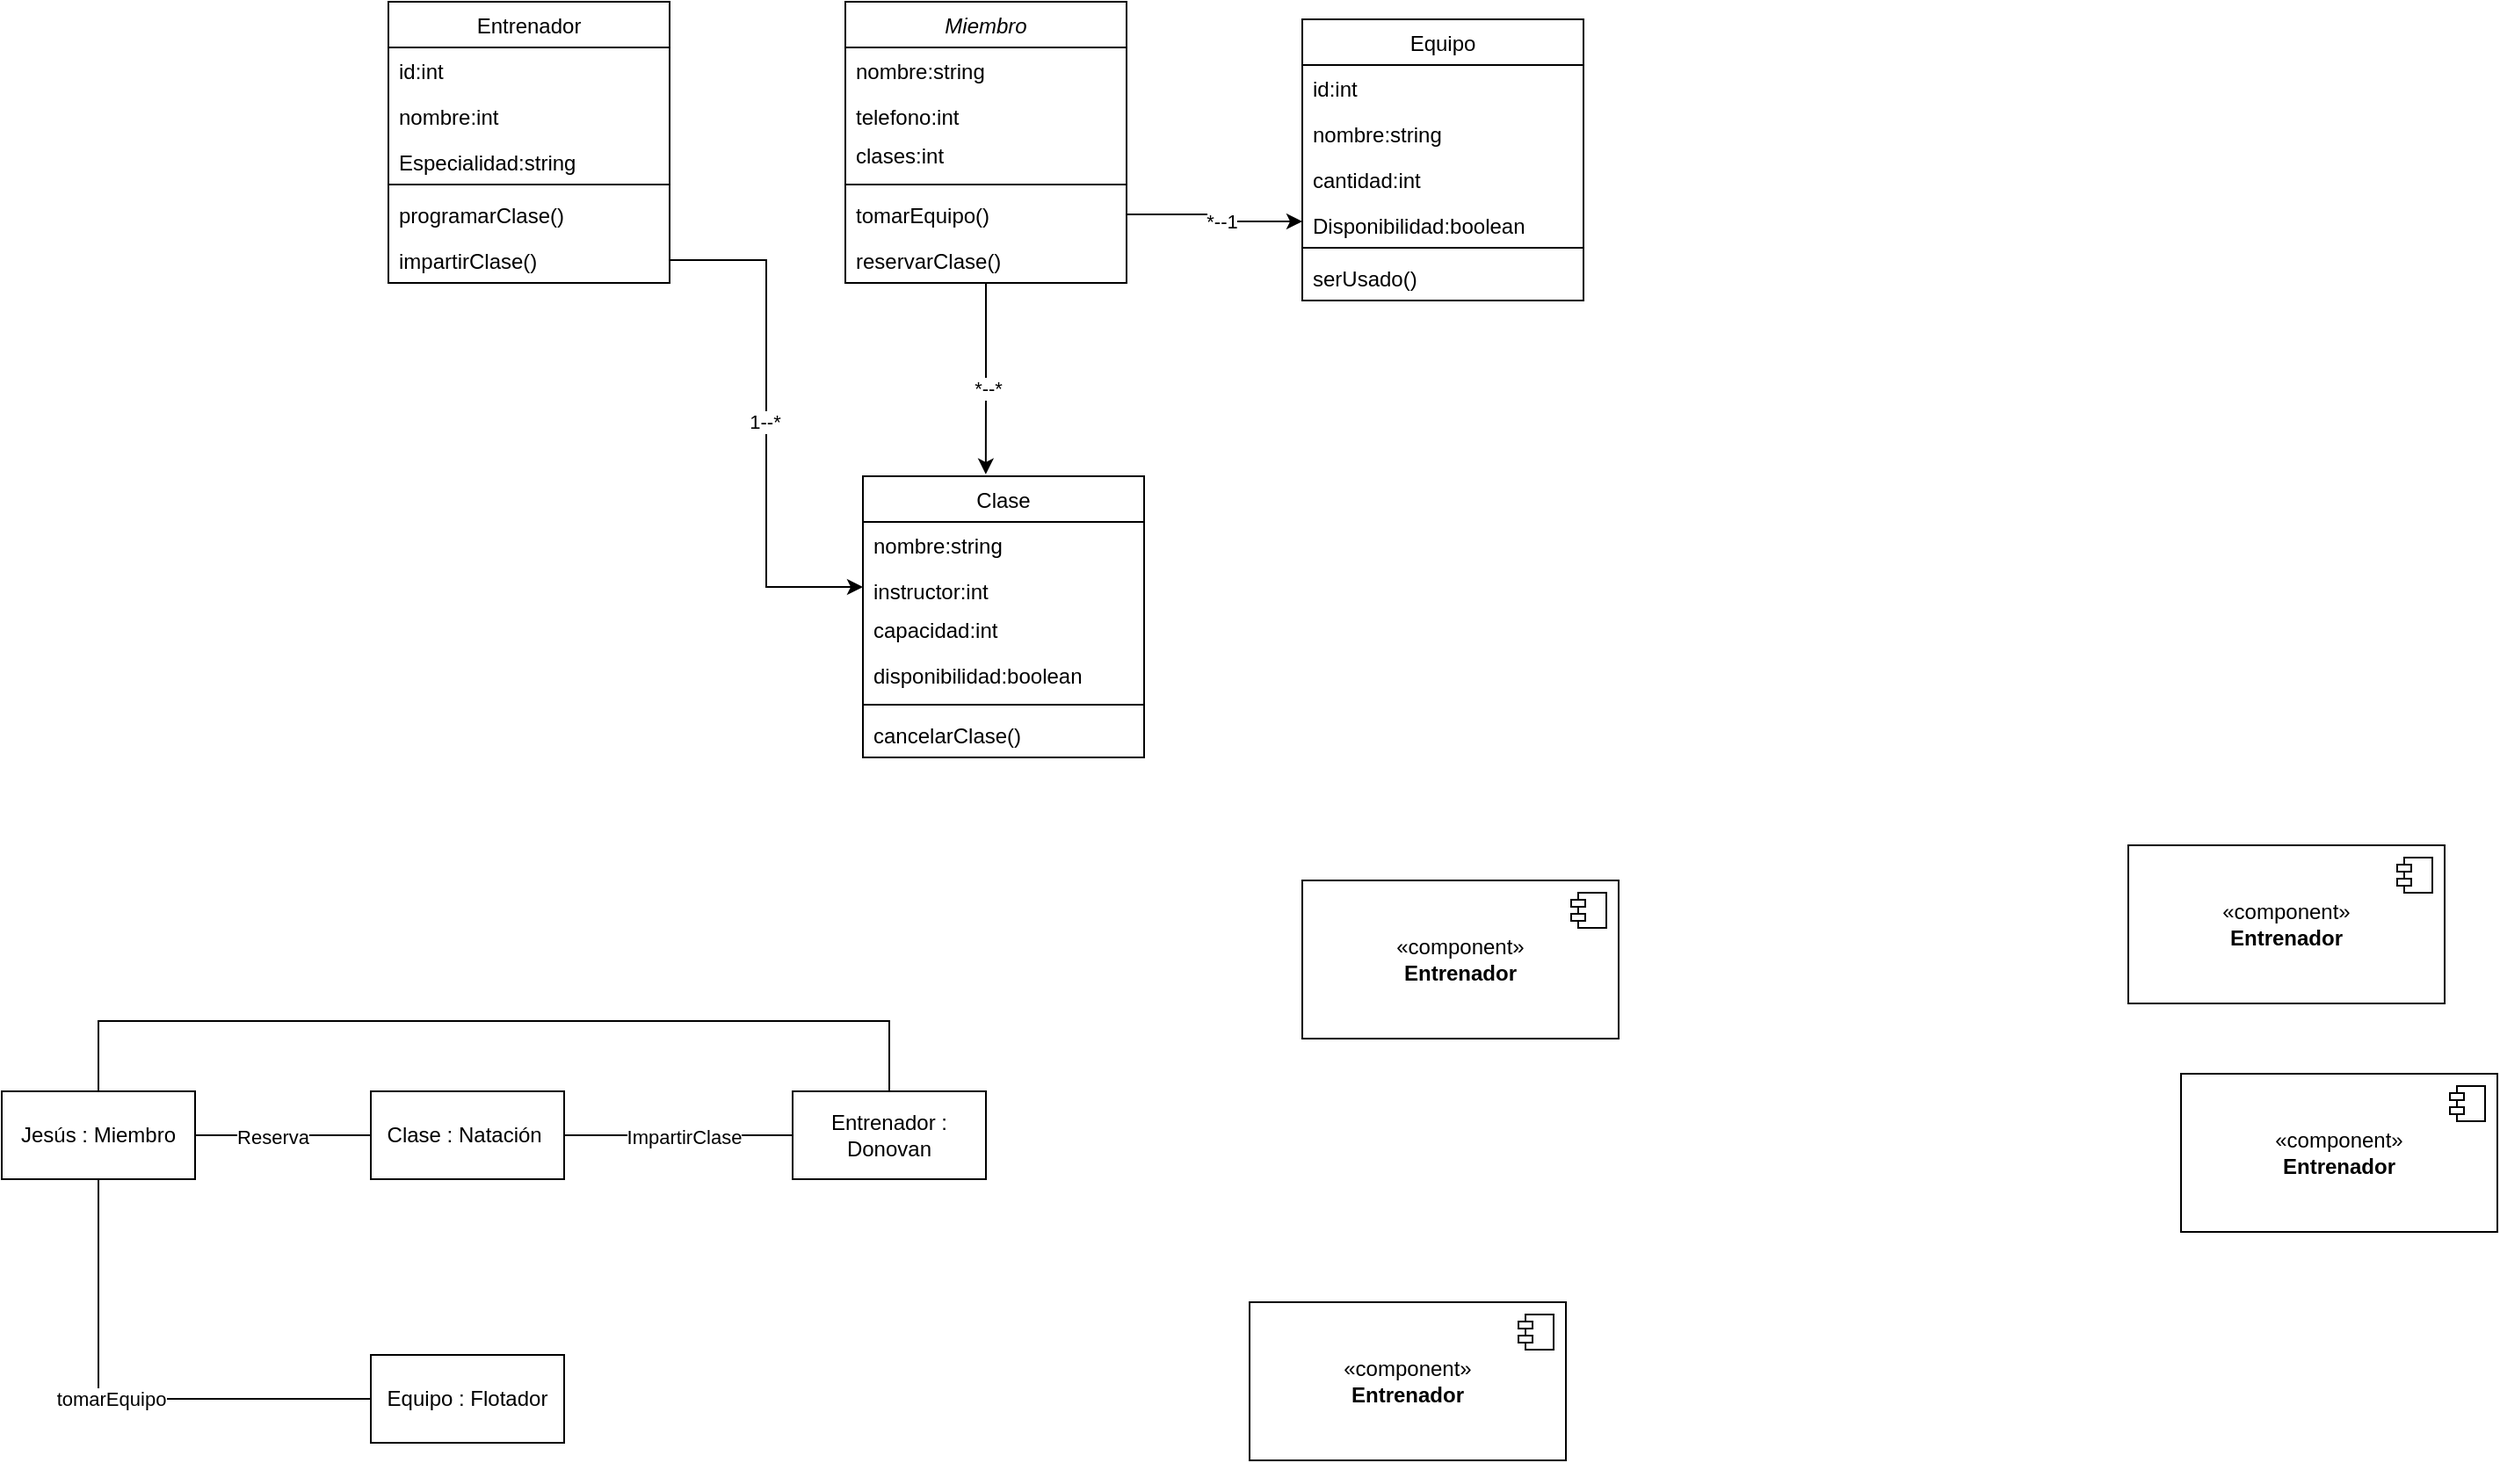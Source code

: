 <mxfile version="23.1.1" type="github">
  <diagram id="C5RBs43oDa-KdzZeNtuy" name="Page-1">
    <mxGraphModel dx="1816" dy="568" grid="1" gridSize="10" guides="1" tooltips="1" connect="1" arrows="1" fold="1" page="1" pageScale="1" pageWidth="827" pageHeight="1169" math="0" shadow="0">
      <root>
        <mxCell id="WIyWlLk6GJQsqaUBKTNV-0" />
        <mxCell id="WIyWlLk6GJQsqaUBKTNV-1" parent="WIyWlLk6GJQsqaUBKTNV-0" />
        <mxCell id="zkfFHV4jXpPFQw0GAbJ--0" value="Miembro" style="swimlane;fontStyle=2;align=center;verticalAlign=top;childLayout=stackLayout;horizontal=1;startSize=26;horizontalStack=0;resizeParent=1;resizeLast=0;collapsible=1;marginBottom=0;rounded=0;shadow=0;strokeWidth=1;" parent="WIyWlLk6GJQsqaUBKTNV-1" vertex="1">
          <mxGeometry x="160" y="120" width="160" height="160" as="geometry">
            <mxRectangle x="230" y="140" width="160" height="26" as="alternateBounds" />
          </mxGeometry>
        </mxCell>
        <mxCell id="zkfFHV4jXpPFQw0GAbJ--2" value="nombre:string" style="text;align=left;verticalAlign=top;spacingLeft=4;spacingRight=4;overflow=hidden;rotatable=0;points=[[0,0.5],[1,0.5]];portConstraint=eastwest;rounded=0;shadow=0;html=0;" parent="zkfFHV4jXpPFQw0GAbJ--0" vertex="1">
          <mxGeometry y="26" width="160" height="26" as="geometry" />
        </mxCell>
        <mxCell id="SGxnQ-FKbxeoM8tKfxbw-0" value="telefono:int" style="text;align=left;verticalAlign=top;spacingLeft=4;spacingRight=4;overflow=hidden;rotatable=0;points=[[0,0.5],[1,0.5]];portConstraint=eastwest;rounded=0;shadow=0;html=0;" parent="zkfFHV4jXpPFQw0GAbJ--0" vertex="1">
          <mxGeometry y="52" width="160" height="22" as="geometry" />
        </mxCell>
        <mxCell id="zkfFHV4jXpPFQw0GAbJ--3" value="clases:int" style="text;align=left;verticalAlign=top;spacingLeft=4;spacingRight=4;overflow=hidden;rotatable=0;points=[[0,0.5],[1,0.5]];portConstraint=eastwest;rounded=0;shadow=0;html=0;" parent="zkfFHV4jXpPFQw0GAbJ--0" vertex="1">
          <mxGeometry y="74" width="160" height="26" as="geometry" />
        </mxCell>
        <mxCell id="zkfFHV4jXpPFQw0GAbJ--4" value="" style="line;html=1;strokeWidth=1;align=left;verticalAlign=middle;spacingTop=-1;spacingLeft=3;spacingRight=3;rotatable=0;labelPosition=right;points=[];portConstraint=eastwest;" parent="zkfFHV4jXpPFQw0GAbJ--0" vertex="1">
          <mxGeometry y="100" width="160" height="8" as="geometry" />
        </mxCell>
        <mxCell id="SGxnQ-FKbxeoM8tKfxbw-3" value="tomarEquipo()" style="text;align=left;verticalAlign=top;spacingLeft=4;spacingRight=4;overflow=hidden;rotatable=0;points=[[0,0.5],[1,0.5]];portConstraint=eastwest;" parent="zkfFHV4jXpPFQw0GAbJ--0" vertex="1">
          <mxGeometry y="108" width="160" height="26" as="geometry" />
        </mxCell>
        <mxCell id="SGxnQ-FKbxeoM8tKfxbw-22" value="reservarClase()" style="text;align=left;verticalAlign=top;spacingLeft=4;spacingRight=4;overflow=hidden;rotatable=0;points=[[0,0.5],[1,0.5]];portConstraint=eastwest;rounded=0;shadow=0;html=0;" parent="zkfFHV4jXpPFQw0GAbJ--0" vertex="1">
          <mxGeometry y="134" width="160" height="26" as="geometry" />
        </mxCell>
        <mxCell id="zkfFHV4jXpPFQw0GAbJ--6" value="Equipo" style="swimlane;fontStyle=0;align=center;verticalAlign=top;childLayout=stackLayout;horizontal=1;startSize=26;horizontalStack=0;resizeParent=1;resizeLast=0;collapsible=1;marginBottom=0;rounded=0;shadow=0;strokeWidth=1;" parent="WIyWlLk6GJQsqaUBKTNV-1" vertex="1">
          <mxGeometry x="420" y="130" width="160" height="160" as="geometry">
            <mxRectangle x="130" y="380" width="160" height="26" as="alternateBounds" />
          </mxGeometry>
        </mxCell>
        <mxCell id="SGxnQ-FKbxeoM8tKfxbw-4" value="id:int" style="text;align=left;verticalAlign=top;spacingLeft=4;spacingRight=4;overflow=hidden;rotatable=0;points=[[0,0.5],[1,0.5]];portConstraint=eastwest;" parent="zkfFHV4jXpPFQw0GAbJ--6" vertex="1">
          <mxGeometry y="26" width="160" height="26" as="geometry" />
        </mxCell>
        <mxCell id="SGxnQ-FKbxeoM8tKfxbw-5" value="nombre:string" style="text;align=left;verticalAlign=top;spacingLeft=4;spacingRight=4;overflow=hidden;rotatable=0;points=[[0,0.5],[1,0.5]];portConstraint=eastwest;rounded=0;shadow=0;html=0;" parent="zkfFHV4jXpPFQw0GAbJ--6" vertex="1">
          <mxGeometry y="52" width="160" height="26" as="geometry" />
        </mxCell>
        <mxCell id="SGxnQ-FKbxeoM8tKfxbw-7" value="cantidad:int" style="text;align=left;verticalAlign=top;spacingLeft=4;spacingRight=4;overflow=hidden;rotatable=0;points=[[0,0.5],[1,0.5]];portConstraint=eastwest;rounded=0;shadow=0;html=0;" parent="zkfFHV4jXpPFQw0GAbJ--6" vertex="1">
          <mxGeometry y="78" width="160" height="26" as="geometry" />
        </mxCell>
        <mxCell id="SGxnQ-FKbxeoM8tKfxbw-6" value="Disponibilidad:boolean" style="text;align=left;verticalAlign=top;spacingLeft=4;spacingRight=4;overflow=hidden;rotatable=0;points=[[0,0.5],[1,0.5]];portConstraint=eastwest;rounded=0;shadow=0;html=0;" parent="zkfFHV4jXpPFQw0GAbJ--6" vertex="1">
          <mxGeometry y="104" width="160" height="22" as="geometry" />
        </mxCell>
        <mxCell id="zkfFHV4jXpPFQw0GAbJ--9" value="" style="line;html=1;strokeWidth=1;align=left;verticalAlign=middle;spacingTop=-1;spacingLeft=3;spacingRight=3;rotatable=0;labelPosition=right;points=[];portConstraint=eastwest;" parent="zkfFHV4jXpPFQw0GAbJ--6" vertex="1">
          <mxGeometry y="126" width="160" height="8" as="geometry" />
        </mxCell>
        <mxCell id="zkfFHV4jXpPFQw0GAbJ--5" value="serUsado()&#xa;" style="text;align=left;verticalAlign=top;spacingLeft=4;spacingRight=4;overflow=hidden;rotatable=0;points=[[0,0.5],[1,0.5]];portConstraint=eastwest;" parent="zkfFHV4jXpPFQw0GAbJ--6" vertex="1">
          <mxGeometry y="134" width="160" height="26" as="geometry" />
        </mxCell>
        <mxCell id="zkfFHV4jXpPFQw0GAbJ--13" value="Clase" style="swimlane;fontStyle=0;align=center;verticalAlign=top;childLayout=stackLayout;horizontal=1;startSize=26;horizontalStack=0;resizeParent=1;resizeLast=0;collapsible=1;marginBottom=0;rounded=0;shadow=0;strokeWidth=1;" parent="WIyWlLk6GJQsqaUBKTNV-1" vertex="1">
          <mxGeometry x="170" y="390" width="160" height="160" as="geometry">
            <mxRectangle x="340" y="380" width="170" height="26" as="alternateBounds" />
          </mxGeometry>
        </mxCell>
        <mxCell id="SGxnQ-FKbxeoM8tKfxbw-19" value="nombre:string" style="text;align=left;verticalAlign=top;spacingLeft=4;spacingRight=4;overflow=hidden;rotatable=0;points=[[0,0.5],[1,0.5]];portConstraint=eastwest;rounded=0;shadow=0;html=0;" parent="zkfFHV4jXpPFQw0GAbJ--13" vertex="1">
          <mxGeometry y="26" width="160" height="26" as="geometry" />
        </mxCell>
        <mxCell id="SGxnQ-FKbxeoM8tKfxbw-20" value="instructor:int" style="text;align=left;verticalAlign=top;spacingLeft=4;spacingRight=4;overflow=hidden;rotatable=0;points=[[0,0.5],[1,0.5]];portConstraint=eastwest;rounded=0;shadow=0;html=0;" parent="zkfFHV4jXpPFQw0GAbJ--13" vertex="1">
          <mxGeometry y="52" width="160" height="22" as="geometry" />
        </mxCell>
        <mxCell id="SGxnQ-FKbxeoM8tKfxbw-21" value="capacidad:int" style="text;align=left;verticalAlign=top;spacingLeft=4;spacingRight=4;overflow=hidden;rotatable=0;points=[[0,0.5],[1,0.5]];portConstraint=eastwest;rounded=0;shadow=0;html=0;" parent="zkfFHV4jXpPFQw0GAbJ--13" vertex="1">
          <mxGeometry y="74" width="160" height="26" as="geometry" />
        </mxCell>
        <mxCell id="SGxnQ-FKbxeoM8tKfxbw-25" value="disponibilidad:boolean" style="text;align=left;verticalAlign=top;spacingLeft=4;spacingRight=4;overflow=hidden;rotatable=0;points=[[0,0.5],[1,0.5]];portConstraint=eastwest;rounded=0;shadow=0;html=0;" parent="zkfFHV4jXpPFQw0GAbJ--13" vertex="1">
          <mxGeometry y="100" width="160" height="26" as="geometry" />
        </mxCell>
        <mxCell id="zkfFHV4jXpPFQw0GAbJ--15" value="" style="line;html=1;strokeWidth=1;align=left;verticalAlign=middle;spacingTop=-1;spacingLeft=3;spacingRight=3;rotatable=0;labelPosition=right;points=[];portConstraint=eastwest;" parent="zkfFHV4jXpPFQw0GAbJ--13" vertex="1">
          <mxGeometry y="126" width="160" height="8" as="geometry" />
        </mxCell>
        <mxCell id="SGxnQ-FKbxeoM8tKfxbw-24" value="cancelarClase()" style="text;align=left;verticalAlign=top;spacingLeft=4;spacingRight=4;overflow=hidden;rotatable=0;points=[[0,0.5],[1,0.5]];portConstraint=eastwest;rounded=0;shadow=0;html=0;" parent="zkfFHV4jXpPFQw0GAbJ--13" vertex="1">
          <mxGeometry y="134" width="160" height="26" as="geometry" />
        </mxCell>
        <mxCell id="zkfFHV4jXpPFQw0GAbJ--17" value="Entrenador" style="swimlane;fontStyle=0;align=center;verticalAlign=top;childLayout=stackLayout;horizontal=1;startSize=26;horizontalStack=0;resizeParent=1;resizeLast=0;collapsible=1;marginBottom=0;rounded=0;shadow=0;strokeWidth=1;" parent="WIyWlLk6GJQsqaUBKTNV-1" vertex="1">
          <mxGeometry x="-100" y="120" width="160" height="160" as="geometry">
            <mxRectangle x="550" y="140" width="160" height="26" as="alternateBounds" />
          </mxGeometry>
        </mxCell>
        <mxCell id="SGxnQ-FKbxeoM8tKfxbw-11" value="id:int" style="text;align=left;verticalAlign=top;spacingLeft=4;spacingRight=4;overflow=hidden;rotatable=0;points=[[0,0.5],[1,0.5]];portConstraint=eastwest;rounded=0;shadow=0;html=0;" parent="zkfFHV4jXpPFQw0GAbJ--17" vertex="1">
          <mxGeometry y="26" width="160" height="26" as="geometry" />
        </mxCell>
        <mxCell id="SGxnQ-FKbxeoM8tKfxbw-10" value="nombre:int" style="text;align=left;verticalAlign=top;spacingLeft=4;spacingRight=4;overflow=hidden;rotatable=0;points=[[0,0.5],[1,0.5]];portConstraint=eastwest;rounded=0;shadow=0;html=0;" parent="zkfFHV4jXpPFQw0GAbJ--17" vertex="1">
          <mxGeometry y="52" width="160" height="26" as="geometry" />
        </mxCell>
        <mxCell id="SGxnQ-FKbxeoM8tKfxbw-12" value="Especialidad:string" style="text;align=left;verticalAlign=top;spacingLeft=4;spacingRight=4;overflow=hidden;rotatable=0;points=[[0,0.5],[1,0.5]];portConstraint=eastwest;rounded=0;shadow=0;html=0;" parent="zkfFHV4jXpPFQw0GAbJ--17" vertex="1">
          <mxGeometry y="78" width="160" height="22" as="geometry" />
        </mxCell>
        <mxCell id="zkfFHV4jXpPFQw0GAbJ--23" value="" style="line;html=1;strokeWidth=1;align=left;verticalAlign=middle;spacingTop=-1;spacingLeft=3;spacingRight=3;rotatable=0;labelPosition=right;points=[];portConstraint=eastwest;" parent="zkfFHV4jXpPFQw0GAbJ--17" vertex="1">
          <mxGeometry y="100" width="160" height="8" as="geometry" />
        </mxCell>
        <mxCell id="zkfFHV4jXpPFQw0GAbJ--24" value="programarClase()" style="text;align=left;verticalAlign=top;spacingLeft=4;spacingRight=4;overflow=hidden;rotatable=0;points=[[0,0.5],[1,0.5]];portConstraint=eastwest;" parent="zkfFHV4jXpPFQw0GAbJ--17" vertex="1">
          <mxGeometry y="108" width="160" height="26" as="geometry" />
        </mxCell>
        <mxCell id="zkfFHV4jXpPFQw0GAbJ--25" value="impartirClase()" style="text;align=left;verticalAlign=top;spacingLeft=4;spacingRight=4;overflow=hidden;rotatable=0;points=[[0,0.5],[1,0.5]];portConstraint=eastwest;" parent="zkfFHV4jXpPFQw0GAbJ--17" vertex="1">
          <mxGeometry y="134" width="160" height="26" as="geometry" />
        </mxCell>
        <mxCell id="SGxnQ-FKbxeoM8tKfxbw-26" style="edgeStyle=orthogonalEdgeStyle;rounded=0;orthogonalLoop=1;jettySize=auto;html=1;entryX=0.437;entryY=-0.007;entryDx=0;entryDy=0;entryPerimeter=0;" parent="WIyWlLk6GJQsqaUBKTNV-1" source="zkfFHV4jXpPFQw0GAbJ--0" target="zkfFHV4jXpPFQw0GAbJ--13" edge="1">
          <mxGeometry relative="1" as="geometry" />
        </mxCell>
        <mxCell id="SGxnQ-FKbxeoM8tKfxbw-27" value="*--*" style="edgeLabel;html=1;align=center;verticalAlign=middle;resizable=0;points=[];rotation=0;" parent="SGxnQ-FKbxeoM8tKfxbw-26" vertex="1" connectable="0">
          <mxGeometry x="0.088" y="1" relative="1" as="geometry">
            <mxPoint as="offset" />
          </mxGeometry>
        </mxCell>
        <mxCell id="SGxnQ-FKbxeoM8tKfxbw-28" style="edgeStyle=orthogonalEdgeStyle;rounded=0;orthogonalLoop=1;jettySize=auto;html=1;exitX=1;exitY=0.5;exitDx=0;exitDy=0;entryX=0;entryY=0.5;entryDx=0;entryDy=0;" parent="WIyWlLk6GJQsqaUBKTNV-1" source="zkfFHV4jXpPFQw0GAbJ--25" target="SGxnQ-FKbxeoM8tKfxbw-20" edge="1">
          <mxGeometry relative="1" as="geometry" />
        </mxCell>
        <mxCell id="SGxnQ-FKbxeoM8tKfxbw-29" value="1--*" style="edgeLabel;html=1;align=center;verticalAlign=middle;resizable=0;points=[];" parent="SGxnQ-FKbxeoM8tKfxbw-28" vertex="1" connectable="0">
          <mxGeometry x="-0.009" y="-1" relative="1" as="geometry">
            <mxPoint as="offset" />
          </mxGeometry>
        </mxCell>
        <mxCell id="SGxnQ-FKbxeoM8tKfxbw-30" style="edgeStyle=orthogonalEdgeStyle;rounded=0;orthogonalLoop=1;jettySize=auto;html=1;exitX=1;exitY=0.5;exitDx=0;exitDy=0;" parent="WIyWlLk6GJQsqaUBKTNV-1" source="SGxnQ-FKbxeoM8tKfxbw-3" target="SGxnQ-FKbxeoM8tKfxbw-6" edge="1">
          <mxGeometry relative="1" as="geometry" />
        </mxCell>
        <mxCell id="SGxnQ-FKbxeoM8tKfxbw-31" value="*--1" style="edgeLabel;html=1;align=center;verticalAlign=middle;resizable=0;points=[];" parent="SGxnQ-FKbxeoM8tKfxbw-30" vertex="1" connectable="0">
          <mxGeometry x="0.101" relative="1" as="geometry">
            <mxPoint as="offset" />
          </mxGeometry>
        </mxCell>
        <mxCell id="SGxnQ-FKbxeoM8tKfxbw-33" value="Jesús : Miembro" style="html=1;whiteSpace=wrap;" parent="WIyWlLk6GJQsqaUBKTNV-1" vertex="1">
          <mxGeometry x="-320" y="740" width="110" height="50" as="geometry" />
        </mxCell>
        <mxCell id="SGxnQ-FKbxeoM8tKfxbw-34" value="Equipo : Flotador" style="html=1;whiteSpace=wrap;" parent="WIyWlLk6GJQsqaUBKTNV-1" vertex="1">
          <mxGeometry x="-110" y="890" width="110" height="50" as="geometry" />
        </mxCell>
        <mxCell id="SGxnQ-FKbxeoM8tKfxbw-35" value="Entrenador : Donovan" style="html=1;whiteSpace=wrap;" parent="WIyWlLk6GJQsqaUBKTNV-1" vertex="1">
          <mxGeometry x="130" y="740" width="110" height="50" as="geometry" />
        </mxCell>
        <mxCell id="SGxnQ-FKbxeoM8tKfxbw-36" value="Clase : Natación&amp;nbsp;" style="html=1;whiteSpace=wrap;" parent="WIyWlLk6GJQsqaUBKTNV-1" vertex="1">
          <mxGeometry x="-110" y="740" width="110" height="50" as="geometry" />
        </mxCell>
        <mxCell id="SGxnQ-FKbxeoM8tKfxbw-44" value="" style="endArrow=none;html=1;edgeStyle=orthogonalEdgeStyle;rounded=0;entryX=0.5;entryY=0;entryDx=0;entryDy=0;exitX=0.5;exitY=0;exitDx=0;exitDy=0;" parent="WIyWlLk6GJQsqaUBKTNV-1" source="SGxnQ-FKbxeoM8tKfxbw-33" target="SGxnQ-FKbxeoM8tKfxbw-35" edge="1">
          <mxGeometry relative="1" as="geometry">
            <mxPoint x="70" y="690" as="sourcePoint" />
            <mxPoint x="230" y="690" as="targetPoint" />
            <Array as="points">
              <mxPoint x="-265" y="700" />
              <mxPoint x="185" y="700" />
            </Array>
          </mxGeometry>
        </mxCell>
        <mxCell id="SGxnQ-FKbxeoM8tKfxbw-47" value="" style="endArrow=none;html=1;edgeStyle=orthogonalEdgeStyle;rounded=0;entryX=0;entryY=0.5;entryDx=0;entryDy=0;exitX=1;exitY=0.5;exitDx=0;exitDy=0;" parent="WIyWlLk6GJQsqaUBKTNV-1" source="SGxnQ-FKbxeoM8tKfxbw-36" target="SGxnQ-FKbxeoM8tKfxbw-35" edge="1">
          <mxGeometry relative="1" as="geometry">
            <mxPoint x="70" y="690" as="sourcePoint" />
            <mxPoint x="230" y="690" as="targetPoint" />
          </mxGeometry>
        </mxCell>
        <mxCell id="SGxnQ-FKbxeoM8tKfxbw-53" value="ImpartirClase" style="edgeLabel;html=1;align=center;verticalAlign=middle;resizable=0;points=[];" parent="SGxnQ-FKbxeoM8tKfxbw-47" vertex="1" connectable="0">
          <mxGeometry x="0.046" relative="1" as="geometry">
            <mxPoint y="1" as="offset" />
          </mxGeometry>
        </mxCell>
        <mxCell id="SGxnQ-FKbxeoM8tKfxbw-50" value="" style="endArrow=none;html=1;edgeStyle=orthogonalEdgeStyle;rounded=0;entryX=0;entryY=0.5;entryDx=0;entryDy=0;exitX=0.5;exitY=1;exitDx=0;exitDy=0;" parent="WIyWlLk6GJQsqaUBKTNV-1" source="SGxnQ-FKbxeoM8tKfxbw-33" target="SGxnQ-FKbxeoM8tKfxbw-34" edge="1">
          <mxGeometry relative="1" as="geometry">
            <mxPoint x="-310" y="884.58" as="sourcePoint" />
            <mxPoint x="-180" y="884.58" as="targetPoint" />
          </mxGeometry>
        </mxCell>
        <mxCell id="SGxnQ-FKbxeoM8tKfxbw-54" value="tomarEquipo" style="edgeLabel;html=1;align=center;verticalAlign=middle;resizable=0;points=[];" parent="SGxnQ-FKbxeoM8tKfxbw-50" vertex="1" connectable="0">
          <mxGeometry x="-0.056" y="-1" relative="1" as="geometry">
            <mxPoint y="-1" as="offset" />
          </mxGeometry>
        </mxCell>
        <mxCell id="SGxnQ-FKbxeoM8tKfxbw-51" value="" style="endArrow=none;html=1;edgeStyle=orthogonalEdgeStyle;rounded=0;entryX=0;entryY=0.5;entryDx=0;entryDy=0;" parent="WIyWlLk6GJQsqaUBKTNV-1" source="SGxnQ-FKbxeoM8tKfxbw-33" target="SGxnQ-FKbxeoM8tKfxbw-36" edge="1">
          <mxGeometry relative="1" as="geometry">
            <mxPoint x="20" y="785" as="sourcePoint" />
            <mxPoint x="150" y="785" as="targetPoint" />
          </mxGeometry>
        </mxCell>
        <mxCell id="SGxnQ-FKbxeoM8tKfxbw-52" value="Reserva" style="edgeLabel;html=1;align=center;verticalAlign=middle;resizable=0;points=[];" parent="SGxnQ-FKbxeoM8tKfxbw-51" vertex="1" connectable="0">
          <mxGeometry x="-0.123" relative="1" as="geometry">
            <mxPoint y="1" as="offset" />
          </mxGeometry>
        </mxCell>
        <mxCell id="SGxnQ-FKbxeoM8tKfxbw-55" value="«component»&lt;br&gt;&lt;b&gt;Entrenador&lt;/b&gt;" style="html=1;dropTarget=0;whiteSpace=wrap;" parent="WIyWlLk6GJQsqaUBKTNV-1" vertex="1">
          <mxGeometry x="420" y="620" width="180" height="90" as="geometry" />
        </mxCell>
        <mxCell id="SGxnQ-FKbxeoM8tKfxbw-56" value="" style="shape=module;jettyWidth=8;jettyHeight=4;" parent="SGxnQ-FKbxeoM8tKfxbw-55" vertex="1">
          <mxGeometry x="1" width="20" height="20" relative="1" as="geometry">
            <mxPoint x="-27" y="7" as="offset" />
          </mxGeometry>
        </mxCell>
        <mxCell id="SGxnQ-FKbxeoM8tKfxbw-57" value="«component»&lt;br&gt;&lt;b&gt;Entrenador&lt;/b&gt;" style="html=1;dropTarget=0;whiteSpace=wrap;" parent="WIyWlLk6GJQsqaUBKTNV-1" vertex="1">
          <mxGeometry x="920" y="730" width="180" height="90" as="geometry" />
        </mxCell>
        <mxCell id="SGxnQ-FKbxeoM8tKfxbw-58" value="" style="shape=module;jettyWidth=8;jettyHeight=4;" parent="SGxnQ-FKbxeoM8tKfxbw-57" vertex="1">
          <mxGeometry x="1" width="20" height="20" relative="1" as="geometry">
            <mxPoint x="-27" y="7" as="offset" />
          </mxGeometry>
        </mxCell>
        <mxCell id="SGxnQ-FKbxeoM8tKfxbw-59" value="«component»&lt;br&gt;&lt;b&gt;Entrenador&lt;/b&gt;" style="html=1;dropTarget=0;whiteSpace=wrap;" parent="WIyWlLk6GJQsqaUBKTNV-1" vertex="1">
          <mxGeometry x="390" y="860" width="180" height="90" as="geometry" />
        </mxCell>
        <mxCell id="SGxnQ-FKbxeoM8tKfxbw-60" value="" style="shape=module;jettyWidth=8;jettyHeight=4;" parent="SGxnQ-FKbxeoM8tKfxbw-59" vertex="1">
          <mxGeometry x="1" width="20" height="20" relative="1" as="geometry">
            <mxPoint x="-27" y="7" as="offset" />
          </mxGeometry>
        </mxCell>
        <mxCell id="SGxnQ-FKbxeoM8tKfxbw-61" value="«component»&lt;br&gt;&lt;b&gt;Entrenador&lt;/b&gt;" style="html=1;dropTarget=0;whiteSpace=wrap;" parent="WIyWlLk6GJQsqaUBKTNV-1" vertex="1">
          <mxGeometry x="890" y="600" width="180" height="90" as="geometry" />
        </mxCell>
        <mxCell id="SGxnQ-FKbxeoM8tKfxbw-62" value="" style="shape=module;jettyWidth=8;jettyHeight=4;" parent="SGxnQ-FKbxeoM8tKfxbw-61" vertex="1">
          <mxGeometry x="1" width="20" height="20" relative="1" as="geometry">
            <mxPoint x="-27" y="7" as="offset" />
          </mxGeometry>
        </mxCell>
      </root>
    </mxGraphModel>
  </diagram>
</mxfile>
